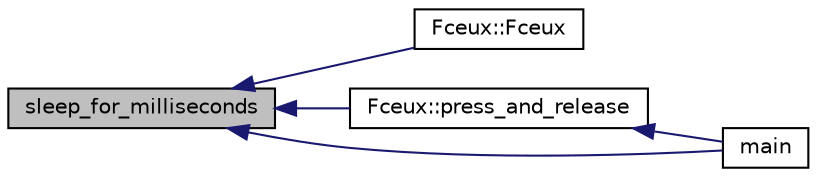 digraph "sleep_for_milliseconds"
{
  edge [fontname="Helvetica",fontsize="10",labelfontname="Helvetica",labelfontsize="10"];
  node [fontname="Helvetica",fontsize="10",shape=record];
  rankdir="LR";
  Node3 [label="sleep_for_milliseconds",height=0.2,width=0.4,color="black", fillcolor="grey75", style="filled", fontcolor="black"];
  Node3 -> Node4 [dir="back",color="midnightblue",fontsize="10",style="solid",fontname="Helvetica"];
  Node4 [label="Fceux::Fceux",height=0.2,width=0.4,color="black", fillcolor="white", style="filled",URL="$class_fceux.html#a20de7edad3352c004d8358ae683663d1"];
  Node3 -> Node5 [dir="back",color="midnightblue",fontsize="10",style="solid",fontname="Helvetica"];
  Node5 [label="Fceux::press_and_release",height=0.2,width=0.4,color="black", fillcolor="white", style="filled",URL="$class_fceux.html#a329762cd722638f069967709e2f8d568"];
  Node5 -> Node6 [dir="back",color="midnightblue",fontsize="10",style="solid",fontname="Helvetica"];
  Node6 [label="main",height=0.2,width=0.4,color="black", fillcolor="white", style="filled",URL="$main_8cpp.html#a0ddf1224851353fc92bfbff6f499fa97"];
  Node3 -> Node6 [dir="back",color="midnightblue",fontsize="10",style="solid",fontname="Helvetica"];
}
